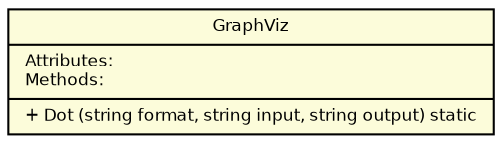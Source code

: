 digraph "MenuItem"
{
  edge [fontname="Helvetica",fontsize="8",labelfontname="Helvetica",labelfontsize="8"];
  node [fontname="Helvetica",fontsize="8",shape=record];
Box_GraphViz [label="{GraphViz\n|Attributes:\lMethods:\l|+ Dot  (string format, string input, string output) static\l}",height=0.2,width=0.4,color="black", fillcolor="#fcfcda",style="filled" fontcolor="black"];

}
